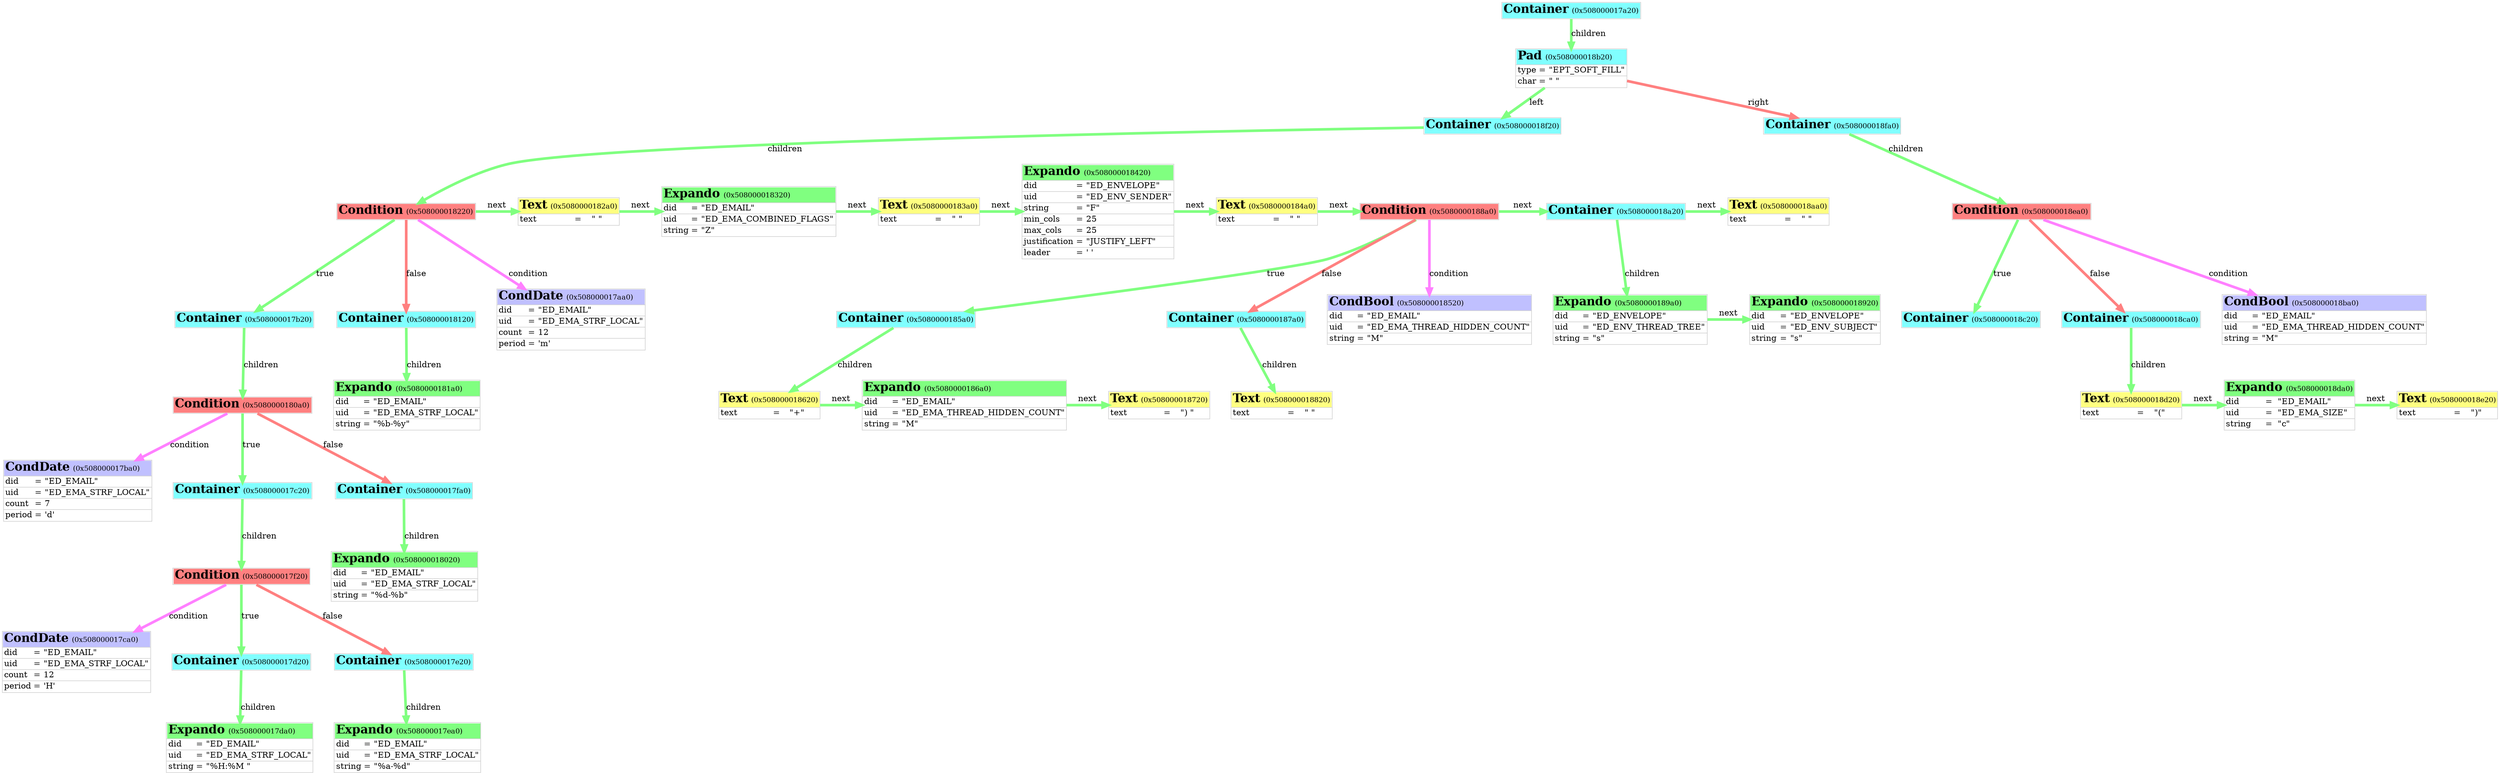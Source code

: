 digraph neomutt
{

	graph [
		rankdir="TB"
		nodesep="0.5"
		ranksep="0.5"
	];

	node [
		shape="plain"
	];

	edge [
		penwidth="4.5"
		arrowsize="1.0"
		color="#c0c0c0"
	];

	obj_0x508000017a20 [
		label=<<table cellspacing="0" border="1" rows="*" color="#d0d0d0">
		<tr>
			<td border="0" align="left" bgcolor="#80ffff" port="top" colspan="3"><font color="#000000" point-size="20"><b>Container</b></font> <font point-size="12">(0x508000017a20)</font></td>
		</tr>
		</table>>
	];

	obj_0x508000018b20 [
		label=<<table cellspacing="0" border="1" rows="*" color="#d0d0d0">
		<tr>
			<td border="0" align="left" bgcolor="#80ffff" port="top" colspan="3"><font color="#000000" point-size="20"><b>Pad</b></font> <font point-size="12">(0x508000018b20)</font></td>
		</tr>
		<tr>
			<td border="0" align="left">type</td>
			<td border="0">=</td>
			<td border="0" align="left">"EPT_SOFT_FILL"</td>
		</tr>
		<tr>
			<td border="0" align="left">char</td>
			<td border="0">=</td>
			<td border="0" align="left">" "</td>
		</tr>
		</table>>
	];

	obj_0x508000018f20 [
		label=<<table cellspacing="0" border="1" rows="*" color="#d0d0d0">
		<tr>
			<td border="0" align="left" bgcolor="#80ffff" port="top" colspan="3"><font color="#000000" point-size="20"><b>Container</b></font> <font point-size="12">(0x508000018f20)</font></td>
		</tr>
		</table>>
	];

	obj_0x508000018220 [
		label=<<table cellspacing="0" border="1" rows="*" color="#d0d0d0">
		<tr>
			<td border="0" align="left" bgcolor="#ff8080" port="top" colspan="3"><font color="#000000" point-size="20"><b>Condition</b></font> <font point-size="12">(0x508000018220)</font></td>
		</tr>
		</table>>
	];

	obj_0x508000017aa0 [
		label=<<table cellspacing="0" border="1" rows="*" color="#d0d0d0">
		<tr>
			<td border="0" align="left" bgcolor="#c0c0ff" port="top" colspan="3"><font color="#000000" point-size="20"><b>CondDate</b></font> <font point-size="12">(0x508000017aa0)</font></td>
		</tr>
		<tr>
			<td border="0" align="left">did</td>
			<td border="0">=</td>
			<td border="0" align="left">"ED_EMAIL"</td>
		</tr>
		<tr>
			<td border="0" align="left">uid</td>
			<td border="0">=</td>
			<td border="0" align="left">"ED_EMA_STRF_LOCAL"</td>
		</tr>
		<tr>
			<td border="0" align="left">count</td>
			<td border="0">=</td>
			<td border="0" align="left">12</td>
		</tr>
		<tr>
			<td border="0" align="left">period</td>
			<td border="0">=</td>
			<td border="0" align="left">'m'</td>
		</tr>
		</table>>
	];

	obj_0x508000017b20 [
		label=<<table cellspacing="0" border="1" rows="*" color="#d0d0d0">
		<tr>
			<td border="0" align="left" bgcolor="#80ffff" port="top" colspan="3"><font color="#000000" point-size="20"><b>Container</b></font> <font point-size="12">(0x508000017b20)</font></td>
		</tr>
		</table>>
	];

	obj_0x5080000180a0 [
		label=<<table cellspacing="0" border="1" rows="*" color="#d0d0d0">
		<tr>
			<td border="0" align="left" bgcolor="#ff8080" port="top" colspan="3"><font color="#000000" point-size="20"><b>Condition</b></font> <font point-size="12">(0x5080000180a0)</font></td>
		</tr>
		</table>>
	];

	obj_0x508000017ba0 [
		label=<<table cellspacing="0" border="1" rows="*" color="#d0d0d0">
		<tr>
			<td border="0" align="left" bgcolor="#c0c0ff" port="top" colspan="3"><font color="#000000" point-size="20"><b>CondDate</b></font> <font point-size="12">(0x508000017ba0)</font></td>
		</tr>
		<tr>
			<td border="0" align="left">did</td>
			<td border="0">=</td>
			<td border="0" align="left">"ED_EMAIL"</td>
		</tr>
		<tr>
			<td border="0" align="left">uid</td>
			<td border="0">=</td>
			<td border="0" align="left">"ED_EMA_STRF_LOCAL"</td>
		</tr>
		<tr>
			<td border="0" align="left">count</td>
			<td border="0">=</td>
			<td border="0" align="left">7</td>
		</tr>
		<tr>
			<td border="0" align="left">period</td>
			<td border="0">=</td>
			<td border="0" align="left">'d'</td>
		</tr>
		</table>>
	];

	obj_0x508000017c20 [
		label=<<table cellspacing="0" border="1" rows="*" color="#d0d0d0">
		<tr>
			<td border="0" align="left" bgcolor="#80ffff" port="top" colspan="3"><font color="#000000" point-size="20"><b>Container</b></font> <font point-size="12">(0x508000017c20)</font></td>
		</tr>
		</table>>
	];

	obj_0x508000017f20 [
		label=<<table cellspacing="0" border="1" rows="*" color="#d0d0d0">
		<tr>
			<td border="0" align="left" bgcolor="#ff8080" port="top" colspan="3"><font color="#000000" point-size="20"><b>Condition</b></font> <font point-size="12">(0x508000017f20)</font></td>
		</tr>
		</table>>
	];

	obj_0x508000017ca0 [
		label=<<table cellspacing="0" border="1" rows="*" color="#d0d0d0">
		<tr>
			<td border="0" align="left" bgcolor="#c0c0ff" port="top" colspan="3"><font color="#000000" point-size="20"><b>CondDate</b></font> <font point-size="12">(0x508000017ca0)</font></td>
		</tr>
		<tr>
			<td border="0" align="left">did</td>
			<td border="0">=</td>
			<td border="0" align="left">"ED_EMAIL"</td>
		</tr>
		<tr>
			<td border="0" align="left">uid</td>
			<td border="0">=</td>
			<td border="0" align="left">"ED_EMA_STRF_LOCAL"</td>
		</tr>
		<tr>
			<td border="0" align="left">count</td>
			<td border="0">=</td>
			<td border="0" align="left">12</td>
		</tr>
		<tr>
			<td border="0" align="left">period</td>
			<td border="0">=</td>
			<td border="0" align="left">'H'</td>
		</tr>
		</table>>
	];

	obj_0x508000017d20 [
		label=<<table cellspacing="0" border="1" rows="*" color="#d0d0d0">
		<tr>
			<td border="0" align="left" bgcolor="#80ffff" port="top" colspan="3"><font color="#000000" point-size="20"><b>Container</b></font> <font point-size="12">(0x508000017d20)</font></td>
		</tr>
		</table>>
	];

	obj_0x508000017da0 [
		label=<<table cellspacing="0" border="1" rows="*" color="#d0d0d0">
		<tr>
			<td border="0" align="left" bgcolor="#80ff80" port="top" colspan="3"><font color="#000000" point-size="20"><b>Expando</b></font> <font point-size="12">(0x508000017da0)</font></td>
		</tr>
		<tr>
			<td border="0" align="left">did</td>
			<td border="0">=</td>
			<td border="0" align="left">"ED_EMAIL"</td>
		</tr>
		<tr>
			<td border="0" align="left">uid</td>
			<td border="0">=</td>
			<td border="0" align="left">"ED_EMA_STRF_LOCAL"</td>
		</tr>
		<tr>
			<td border="0" align="left">string</td>
			<td border="0">=</td>
			<td border="0" align="left">"%H:%M "</td>
		</tr>
		</table>>
	];

	obj_0x508000017e20 [
		label=<<table cellspacing="0" border="1" rows="*" color="#d0d0d0">
		<tr>
			<td border="0" align="left" bgcolor="#80ffff" port="top" colspan="3"><font color="#000000" point-size="20"><b>Container</b></font> <font point-size="12">(0x508000017e20)</font></td>
		</tr>
		</table>>
	];

	obj_0x508000017ea0 [
		label=<<table cellspacing="0" border="1" rows="*" color="#d0d0d0">
		<tr>
			<td border="0" align="left" bgcolor="#80ff80" port="top" colspan="3"><font color="#000000" point-size="20"><b>Expando</b></font> <font point-size="12">(0x508000017ea0)</font></td>
		</tr>
		<tr>
			<td border="0" align="left">did</td>
			<td border="0">=</td>
			<td border="0" align="left">"ED_EMAIL"</td>
		</tr>
		<tr>
			<td border="0" align="left">uid</td>
			<td border="0">=</td>
			<td border="0" align="left">"ED_EMA_STRF_LOCAL"</td>
		</tr>
		<tr>
			<td border="0" align="left">string</td>
			<td border="0">=</td>
			<td border="0" align="left">"%a-%d"</td>
		</tr>
		</table>>
	];

	obj_0x508000017fa0 [
		label=<<table cellspacing="0" border="1" rows="*" color="#d0d0d0">
		<tr>
			<td border="0" align="left" bgcolor="#80ffff" port="top" colspan="3"><font color="#000000" point-size="20"><b>Container</b></font> <font point-size="12">(0x508000017fa0)</font></td>
		</tr>
		</table>>
	];

	obj_0x508000018020 [
		label=<<table cellspacing="0" border="1" rows="*" color="#d0d0d0">
		<tr>
			<td border="0" align="left" bgcolor="#80ff80" port="top" colspan="3"><font color="#000000" point-size="20"><b>Expando</b></font> <font point-size="12">(0x508000018020)</font></td>
		</tr>
		<tr>
			<td border="0" align="left">did</td>
			<td border="0">=</td>
			<td border="0" align="left">"ED_EMAIL"</td>
		</tr>
		<tr>
			<td border="0" align="left">uid</td>
			<td border="0">=</td>
			<td border="0" align="left">"ED_EMA_STRF_LOCAL"</td>
		</tr>
		<tr>
			<td border="0" align="left">string</td>
			<td border="0">=</td>
			<td border="0" align="left">"%d-%b"</td>
		</tr>
		</table>>
	];

	obj_0x508000018120 [
		label=<<table cellspacing="0" border="1" rows="*" color="#d0d0d0">
		<tr>
			<td border="0" align="left" bgcolor="#80ffff" port="top" colspan="3"><font color="#000000" point-size="20"><b>Container</b></font> <font point-size="12">(0x508000018120)</font></td>
		</tr>
		</table>>
	];

	obj_0x5080000181a0 [
		label=<<table cellspacing="0" border="1" rows="*" color="#d0d0d0">
		<tr>
			<td border="0" align="left" bgcolor="#80ff80" port="top" colspan="3"><font color="#000000" point-size="20"><b>Expando</b></font> <font point-size="12">(0x5080000181a0)</font></td>
		</tr>
		<tr>
			<td border="0" align="left">did</td>
			<td border="0">=</td>
			<td border="0" align="left">"ED_EMAIL"</td>
		</tr>
		<tr>
			<td border="0" align="left">uid</td>
			<td border="0">=</td>
			<td border="0" align="left">"ED_EMA_STRF_LOCAL"</td>
		</tr>
		<tr>
			<td border="0" align="left">string</td>
			<td border="0">=</td>
			<td border="0" align="left">"%b-%y"</td>
		</tr>
		</table>>
	];

	obj_0x5080000182a0 [
		label=<<table cellspacing="0" border="1" rows="*" color="#d0d0d0">
		<tr>
			<td border="0" align="left" bgcolor="#ffff80" port="top" colspan="3"><font color="#000000" point-size="20"><b>Text</b></font> <font point-size="12">(0x5080000182a0)</font></td>
		</tr>
		<tr>
			<td border="0" align="left">text</td>
			<td border="0">=</td>
			<td border="0" align="left">" "</td>
		</tr>
		</table>>
	];

	obj_0x508000018320 [
		label=<<table cellspacing="0" border="1" rows="*" color="#d0d0d0">
		<tr>
			<td border="0" align="left" bgcolor="#80ff80" port="top" colspan="3"><font color="#000000" point-size="20"><b>Expando</b></font> <font point-size="12">(0x508000018320)</font></td>
		</tr>
		<tr>
			<td border="0" align="left">did</td>
			<td border="0">=</td>
			<td border="0" align="left">"ED_EMAIL"</td>
		</tr>
		<tr>
			<td border="0" align="left">uid</td>
			<td border="0">=</td>
			<td border="0" align="left">"ED_EMA_COMBINED_FLAGS"</td>
		</tr>
		<tr>
			<td border="0" align="left">string</td>
			<td border="0">=</td>
			<td border="0" align="left">"Z"</td>
		</tr>
		</table>>
	];

	obj_0x5080000183a0 [
		label=<<table cellspacing="0" border="1" rows="*" color="#d0d0d0">
		<tr>
			<td border="0" align="left" bgcolor="#ffff80" port="top" colspan="3"><font color="#000000" point-size="20"><b>Text</b></font> <font point-size="12">(0x5080000183a0)</font></td>
		</tr>
		<tr>
			<td border="0" align="left">text</td>
			<td border="0">=</td>
			<td border="0" align="left">" "</td>
		</tr>
		</table>>
	];

	obj_0x508000018420 [
		label=<<table cellspacing="0" border="1" rows="*" color="#d0d0d0">
		<tr>
			<td border="0" align="left" bgcolor="#80ff80" port="top" colspan="3"><font color="#000000" point-size="20"><b>Expando</b></font> <font point-size="12">(0x508000018420)</font></td>
		</tr>
		<tr>
			<td border="0" align="left">did</td>
			<td border="0">=</td>
			<td border="0" align="left">"ED_ENVELOPE"</td>
		</tr>
		<tr>
			<td border="0" align="left">uid</td>
			<td border="0">=</td>
			<td border="0" align="left">"ED_ENV_SENDER"</td>
		</tr>
		<tr>
			<td border="0" align="left">string</td>
			<td border="0">=</td>
			<td border="0" align="left">"F"</td>
		</tr>
		<tr>
			<td border="0" align="left">min_cols</td>
			<td border="0">=</td>
			<td border="0" align="left">25</td>
		</tr>
		<tr>
			<td border="0" align="left">max_cols</td>
			<td border="0">=</td>
			<td border="0" align="left">25</td>
		</tr>
		<tr>
			<td border="0" align="left">justification</td>
			<td border="0">=</td>
			<td border="0" align="left">"JUSTIFY_LEFT"</td>
		</tr>
		<tr>
			<td border="0" align="left">leader</td>
			<td border="0">=</td>
			<td border="0" align="left">' '</td>
		</tr>
		</table>>
	];

	obj_0x5080000184a0 [
		label=<<table cellspacing="0" border="1" rows="*" color="#d0d0d0">
		<tr>
			<td border="0" align="left" bgcolor="#ffff80" port="top" colspan="3"><font color="#000000" point-size="20"><b>Text</b></font> <font point-size="12">(0x5080000184a0)</font></td>
		</tr>
		<tr>
			<td border="0" align="left">text</td>
			<td border="0">=</td>
			<td border="0" align="left">" "</td>
		</tr>
		</table>>
	];

	obj_0x5080000188a0 [
		label=<<table cellspacing="0" border="1" rows="*" color="#d0d0d0">
		<tr>
			<td border="0" align="left" bgcolor="#ff8080" port="top" colspan="3"><font color="#000000" point-size="20"><b>Condition</b></font> <font point-size="12">(0x5080000188a0)</font></td>
		</tr>
		</table>>
	];

	obj_0x508000018520 [
		label=<<table cellspacing="0" border="1" rows="*" color="#d0d0d0">
		<tr>
			<td border="0" align="left" bgcolor="#c0c0ff" port="top" colspan="3"><font color="#000000" point-size="20"><b>CondBool</b></font> <font point-size="12">(0x508000018520)</font></td>
		</tr>
		<tr>
			<td border="0" align="left">did</td>
			<td border="0">=</td>
			<td border="0" align="left">"ED_EMAIL"</td>
		</tr>
		<tr>
			<td border="0" align="left">uid</td>
			<td border="0">=</td>
			<td border="0" align="left">"ED_EMA_THREAD_HIDDEN_COUNT"</td>
		</tr>
		<tr>
			<td border="0" align="left">string</td>
			<td border="0">=</td>
			<td border="0" align="left">"M"</td>
		</tr>
		</table>>
	];

	obj_0x5080000185a0 [
		label=<<table cellspacing="0" border="1" rows="*" color="#d0d0d0">
		<tr>
			<td border="0" align="left" bgcolor="#80ffff" port="top" colspan="3"><font color="#000000" point-size="20"><b>Container</b></font> <font point-size="12">(0x5080000185a0)</font></td>
		</tr>
		</table>>
	];

	obj_0x508000018620 [
		label=<<table cellspacing="0" border="1" rows="*" color="#d0d0d0">
		<tr>
			<td border="0" align="left" bgcolor="#ffff80" port="top" colspan="3"><font color="#000000" point-size="20"><b>Text</b></font> <font point-size="12">(0x508000018620)</font></td>
		</tr>
		<tr>
			<td border="0" align="left">text</td>
			<td border="0">=</td>
			<td border="0" align="left">"+"</td>
		</tr>
		</table>>
	];

	obj_0x5080000186a0 [
		label=<<table cellspacing="0" border="1" rows="*" color="#d0d0d0">
		<tr>
			<td border="0" align="left" bgcolor="#80ff80" port="top" colspan="3"><font color="#000000" point-size="20"><b>Expando</b></font> <font point-size="12">(0x5080000186a0)</font></td>
		</tr>
		<tr>
			<td border="0" align="left">did</td>
			<td border="0">=</td>
			<td border="0" align="left">"ED_EMAIL"</td>
		</tr>
		<tr>
			<td border="0" align="left">uid</td>
			<td border="0">=</td>
			<td border="0" align="left">"ED_EMA_THREAD_HIDDEN_COUNT"</td>
		</tr>
		<tr>
			<td border="0" align="left">string</td>
			<td border="0">=</td>
			<td border="0" align="left">"M"</td>
		</tr>
		</table>>
	];

	obj_0x508000018720 [
		label=<<table cellspacing="0" border="1" rows="*" color="#d0d0d0">
		<tr>
			<td border="0" align="left" bgcolor="#ffff80" port="top" colspan="3"><font color="#000000" point-size="20"><b>Text</b></font> <font point-size="12">(0x508000018720)</font></td>
		</tr>
		<tr>
			<td border="0" align="left">text</td>
			<td border="0">=</td>
			<td border="0" align="left">") "</td>
		</tr>
		</table>>
	];

	obj_0x5080000187a0 [
		label=<<table cellspacing="0" border="1" rows="*" color="#d0d0d0">
		<tr>
			<td border="0" align="left" bgcolor="#80ffff" port="top" colspan="3"><font color="#000000" point-size="20"><b>Container</b></font> <font point-size="12">(0x5080000187a0)</font></td>
		</tr>
		</table>>
	];

	obj_0x508000018820 [
		label=<<table cellspacing="0" border="1" rows="*" color="#d0d0d0">
		<tr>
			<td border="0" align="left" bgcolor="#ffff80" port="top" colspan="3"><font color="#000000" point-size="20"><b>Text</b></font> <font point-size="12">(0x508000018820)</font></td>
		</tr>
		<tr>
			<td border="0" align="left">text</td>
			<td border="0">=</td>
			<td border="0" align="left">" "</td>
		</tr>
		</table>>
	];

	obj_0x508000018a20 [
		label=<<table cellspacing="0" border="1" rows="*" color="#d0d0d0">
		<tr>
			<td border="0" align="left" bgcolor="#80ffff" port="top" colspan="3"><font color="#000000" point-size="20"><b>Container</b></font> <font point-size="12">(0x508000018a20)</font></td>
		</tr>
		</table>>
	];

	obj_0x5080000189a0 [
		label=<<table cellspacing="0" border="1" rows="*" color="#d0d0d0">
		<tr>
			<td border="0" align="left" bgcolor="#80ff80" port="top" colspan="3"><font color="#000000" point-size="20"><b>Expando</b></font> <font point-size="12">(0x5080000189a0)</font></td>
		</tr>
		<tr>
			<td border="0" align="left">did</td>
			<td border="0">=</td>
			<td border="0" align="left">"ED_ENVELOPE"</td>
		</tr>
		<tr>
			<td border="0" align="left">uid</td>
			<td border="0">=</td>
			<td border="0" align="left">"ED_ENV_THREAD_TREE"</td>
		</tr>
		<tr>
			<td border="0" align="left">string</td>
			<td border="0">=</td>
			<td border="0" align="left">"s"</td>
		</tr>
		</table>>
	];

	obj_0x508000018920 [
		label=<<table cellspacing="0" border="1" rows="*" color="#d0d0d0">
		<tr>
			<td border="0" align="left" bgcolor="#80ff80" port="top" colspan="3"><font color="#000000" point-size="20"><b>Expando</b></font> <font point-size="12">(0x508000018920)</font></td>
		</tr>
		<tr>
			<td border="0" align="left">did</td>
			<td border="0">=</td>
			<td border="0" align="left">"ED_ENVELOPE"</td>
		</tr>
		<tr>
			<td border="0" align="left">uid</td>
			<td border="0">=</td>
			<td border="0" align="left">"ED_ENV_SUBJECT"</td>
		</tr>
		<tr>
			<td border="0" align="left">string</td>
			<td border="0">=</td>
			<td border="0" align="left">"s"</td>
		</tr>
		</table>>
	];

	obj_0x508000018aa0 [
		label=<<table cellspacing="0" border="1" rows="*" color="#d0d0d0">
		<tr>
			<td border="0" align="left" bgcolor="#ffff80" port="top" colspan="3"><font color="#000000" point-size="20"><b>Text</b></font> <font point-size="12">(0x508000018aa0)</font></td>
		</tr>
		<tr>
			<td border="0" align="left">text</td>
			<td border="0">=</td>
			<td border="0" align="left">" "</td>
		</tr>
		</table>>
	];

	obj_0x508000018fa0 [
		label=<<table cellspacing="0" border="1" rows="*" color="#d0d0d0">
		<tr>
			<td border="0" align="left" bgcolor="#80ffff" port="top" colspan="3"><font color="#000000" point-size="20"><b>Container</b></font> <font point-size="12">(0x508000018fa0)</font></td>
		</tr>
		</table>>
	];

	obj_0x508000018ea0 [
		label=<<table cellspacing="0" border="1" rows="*" color="#d0d0d0">
		<tr>
			<td border="0" align="left" bgcolor="#ff8080" port="top" colspan="3"><font color="#000000" point-size="20"><b>Condition</b></font> <font point-size="12">(0x508000018ea0)</font></td>
		</tr>
		</table>>
	];

	obj_0x508000018ba0 [
		label=<<table cellspacing="0" border="1" rows="*" color="#d0d0d0">
		<tr>
			<td border="0" align="left" bgcolor="#c0c0ff" port="top" colspan="3"><font color="#000000" point-size="20"><b>CondBool</b></font> <font point-size="12">(0x508000018ba0)</font></td>
		</tr>
		<tr>
			<td border="0" align="left">did</td>
			<td border="0">=</td>
			<td border="0" align="left">"ED_EMAIL"</td>
		</tr>
		<tr>
			<td border="0" align="left">uid</td>
			<td border="0">=</td>
			<td border="0" align="left">"ED_EMA_THREAD_HIDDEN_COUNT"</td>
		</tr>
		<tr>
			<td border="0" align="left">string</td>
			<td border="0">=</td>
			<td border="0" align="left">"M"</td>
		</tr>
		</table>>
	];

	obj_0x508000018c20 [
		label=<<table cellspacing="0" border="1" rows="*" color="#d0d0d0">
		<tr>
			<td border="0" align="left" bgcolor="#80ffff" port="top" colspan="3"><font color="#000000" point-size="20"><b>Container</b></font> <font point-size="12">(0x508000018c20)</font></td>
		</tr>
		</table>>
	];

	obj_0x508000018ca0 [
		label=<<table cellspacing="0" border="1" rows="*" color="#d0d0d0">
		<tr>
			<td border="0" align="left" bgcolor="#80ffff" port="top" colspan="3"><font color="#000000" point-size="20"><b>Container</b></font> <font point-size="12">(0x508000018ca0)</font></td>
		</tr>
		</table>>
	];

	obj_0x508000018d20 [
		label=<<table cellspacing="0" border="1" rows="*" color="#d0d0d0">
		<tr>
			<td border="0" align="left" bgcolor="#ffff80" port="top" colspan="3"><font color="#000000" point-size="20"><b>Text</b></font> <font point-size="12">(0x508000018d20)</font></td>
		</tr>
		<tr>
			<td border="0" align="left">text</td>
			<td border="0">=</td>
			<td border="0" align="left">"("</td>
		</tr>
		</table>>
	];

	obj_0x508000018da0 [
		label=<<table cellspacing="0" border="1" rows="*" color="#d0d0d0">
		<tr>
			<td border="0" align="left" bgcolor="#80ff80" port="top" colspan="3"><font color="#000000" point-size="20"><b>Expando</b></font> <font point-size="12">(0x508000018da0)</font></td>
		</tr>
		<tr>
			<td border="0" align="left">did</td>
			<td border="0">=</td>
			<td border="0" align="left">"ED_EMAIL"</td>
		</tr>
		<tr>
			<td border="0" align="left">uid</td>
			<td border="0">=</td>
			<td border="0" align="left">"ED_EMA_SIZE"</td>
		</tr>
		<tr>
			<td border="0" align="left">string</td>
			<td border="0">=</td>
			<td border="0" align="left">"c"</td>
		</tr>
		</table>>
	];

	obj_0x508000018e20 [
		label=<<table cellspacing="0" border="1" rows="*" color="#d0d0d0">
		<tr>
			<td border="0" align="left" bgcolor="#ffff80" port="top" colspan="3"><font color="#000000" point-size="20"><b>Text</b></font> <font point-size="12">(0x508000018e20)</font></td>
		</tr>
		<tr>
			<td border="0" align="left">text</td>
			<td border="0">=</td>
			<td border="0" align="left">")"</td>
		</tr>
		</table>>
	];


	obj_0x508000017a20 -> obj_0x508000018b20 [  edgetooltip="Node->children" label="children" color="#80ff80" ];
	obj_0x508000018f20 -> obj_0x508000018220 [  edgetooltip="Node->children" label="children" color="#80ff80" ];
	obj_0x508000018220 -> obj_0x508000017aa0 [  edgetooltip="Condition->condition" label="condition" color="#ff80ff" ];
	obj_0x508000017b20 -> obj_0x5080000180a0 [  edgetooltip="Node->children" label="children" color="#80ff80" ];
	obj_0x5080000180a0 -> obj_0x508000017ba0 [  edgetooltip="Condition->condition" label="condition" color="#ff80ff" ];
	obj_0x508000017c20 -> obj_0x508000017f20 [  edgetooltip="Node->children" label="children" color="#80ff80" ];
	obj_0x508000017f20 -> obj_0x508000017ca0 [  edgetooltip="Condition->condition" label="condition" color="#ff80ff" ];
	obj_0x508000017d20 -> obj_0x508000017da0 [  edgetooltip="Node->children" label="children" color="#80ff80" ];
	{ rank=same obj_0x508000017da0 };
	obj_0x508000017f20 -> obj_0x508000017d20 [  edgetooltip="Condition->true" label="true" color="#80ff80" ];
	obj_0x508000017e20 -> obj_0x508000017ea0 [  edgetooltip="Node->children" label="children" color="#80ff80" ];
	{ rank=same obj_0x508000017ea0 };
	obj_0x508000017f20 -> obj_0x508000017e20 [  edgetooltip="Condition->false" label="false" color="#ff8080" ];
	{ rank=same obj_0x508000017f20 };
	obj_0x5080000180a0 -> obj_0x508000017c20 [  edgetooltip="Condition->true" label="true" color="#80ff80" ];
	obj_0x508000017fa0 -> obj_0x508000018020 [  edgetooltip="Node->children" label="children" color="#80ff80" ];
	{ rank=same obj_0x508000018020 };
	obj_0x5080000180a0 -> obj_0x508000017fa0 [  edgetooltip="Condition->false" label="false" color="#ff8080" ];
	{ rank=same obj_0x5080000180a0 };
	obj_0x508000018220 -> obj_0x508000017b20 [  edgetooltip="Condition->true" label="true" color="#80ff80" ];
	obj_0x508000018120 -> obj_0x5080000181a0 [  edgetooltip="Node->children" label="children" color="#80ff80" ];
	{ rank=same obj_0x5080000181a0 };
	obj_0x508000018220 -> obj_0x508000018120 [  edgetooltip="Condition->false" label="false" color="#ff8080" ];
	obj_0x508000018220 -> obj_0x5080000182a0 [  edgetooltip="Node->next" label="next" color="#80ff80" ];
	obj_0x5080000182a0 -> obj_0x508000018320 [  edgetooltip="Node->next" label="next" color="#80ff80" ];
	obj_0x508000018320 -> obj_0x5080000183a0 [  edgetooltip="Node->next" label="next" color="#80ff80" ];
	obj_0x5080000183a0 -> obj_0x508000018420 [  edgetooltip="Node->next" label="next" color="#80ff80" ];
	obj_0x508000018420 -> obj_0x5080000184a0 [  edgetooltip="Node->next" label="next" color="#80ff80" ];
	obj_0x5080000188a0 -> obj_0x508000018520 [  edgetooltip="Condition->condition" label="condition" color="#ff80ff" ];
	obj_0x5080000185a0 -> obj_0x508000018620 [  edgetooltip="Node->children" label="children" color="#80ff80" ];
	obj_0x508000018620 -> obj_0x5080000186a0 [  edgetooltip="Node->next" label="next" color="#80ff80" ];
	obj_0x5080000186a0 -> obj_0x508000018720 [  edgetooltip="Node->next" label="next" color="#80ff80" ];
	{ rank=same obj_0x508000018620 obj_0x5080000186a0 obj_0x508000018720 };
	obj_0x5080000188a0 -> obj_0x5080000185a0 [  edgetooltip="Condition->true" label="true" color="#80ff80" ];
	obj_0x5080000187a0 -> obj_0x508000018820 [  edgetooltip="Node->children" label="children" color="#80ff80" ];
	{ rank=same obj_0x508000018820 };
	obj_0x5080000188a0 -> obj_0x5080000187a0 [  edgetooltip="Condition->false" label="false" color="#ff8080" ];
	obj_0x5080000184a0 -> obj_0x5080000188a0 [  edgetooltip="Node->next" label="next" color="#80ff80" ];
	obj_0x508000018a20 -> obj_0x5080000189a0 [  edgetooltip="Node->children" label="children" color="#80ff80" ];
	obj_0x5080000189a0 -> obj_0x508000018920 [  edgetooltip="Node->next" label="next" color="#80ff80" ];
	{ rank=same obj_0x5080000189a0 obj_0x508000018920 };
	obj_0x5080000188a0 -> obj_0x508000018a20 [  edgetooltip="Node->next" label="next" color="#80ff80" ];
	obj_0x508000018a20 -> obj_0x508000018aa0 [  edgetooltip="Node->next" label="next" color="#80ff80" ];
	{ rank=same obj_0x508000018220 obj_0x5080000182a0 obj_0x508000018320 obj_0x5080000183a0 obj_0x508000018420 obj_0x5080000184a0 obj_0x5080000188a0 obj_0x508000018a20 obj_0x508000018aa0 };
	obj_0x508000018b20 -> obj_0x508000018f20 [  edgetooltip="Pad->left" label="left" color="#80ff80" ];
	obj_0x508000018fa0 -> obj_0x508000018ea0 [  edgetooltip="Node->children" label="children" color="#80ff80" ];
	obj_0x508000018ea0 -> obj_0x508000018ba0 [  edgetooltip="Condition->condition" label="condition" color="#ff80ff" ];
	obj_0x508000018ea0 -> obj_0x508000018c20 [  edgetooltip="Condition->true" label="true" color="#80ff80" ];
	obj_0x508000018ca0 -> obj_0x508000018d20 [  edgetooltip="Node->children" label="children" color="#80ff80" ];
	obj_0x508000018d20 -> obj_0x508000018da0 [  edgetooltip="Node->next" label="next" color="#80ff80" ];
	obj_0x508000018da0 -> obj_0x508000018e20 [  edgetooltip="Node->next" label="next" color="#80ff80" ];
	{ rank=same obj_0x508000018d20 obj_0x508000018da0 obj_0x508000018e20 };
	obj_0x508000018ea0 -> obj_0x508000018ca0 [  edgetooltip="Condition->false" label="false" color="#ff8080" ];
	{ rank=same obj_0x508000018ea0 };
	obj_0x508000018b20 -> obj_0x508000018fa0 [  edgetooltip="Pad->right" label="right" color="#ff8080" ];
	{ rank=same obj_0x508000018b20 };

}
